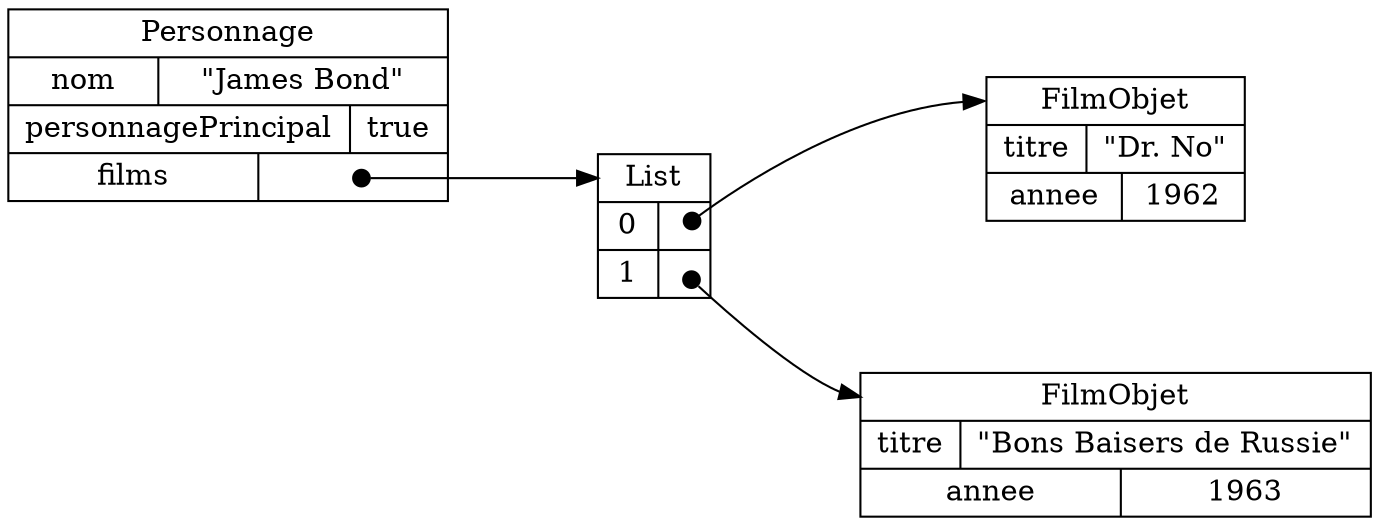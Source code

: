 digraph "Personnage" {
graph ["rankdir"="LR","compound"="true","ranksep"="1.0","nodesep"="1.0"]
"/" ["label"="<_C>Personnage|{nom|\"James Bond\"}|{personnagePrincipal|true}|{films|<films_films>}","style"="filled","fillcolor"="white","shape"="record"]
"/films" ["label"="<_C>List|{0|<0_0>}|{1|<1_1>}","style"="filled","fillcolor"="white","shape"="record"]
"/films/0" ["label"="<_C>FilmObjet|{titre|\"Dr. No\"}|{annee|1962}","style"="filled","fillcolor"="white","shape"="record"]
"/films/1" ["label"="<_C>FilmObjet|{titre|\"Bons Baisers de Russie\"}|{annee|1963}","style"="filled","fillcolor"="white","shape"="record"]
"/":"films_films":c -> "/films":"_C" ["tailclip"="false","arrowtail"="dot","dir"="both","label"=""]
"/films":"1_1":c -> "/films/1":"_C" ["tailclip"="false","arrowtail"="dot","dir"="both","label"=""]
"/films":"0_0":c -> "/films/0":"_C" ["tailclip"="false","arrowtail"="dot","dir"="both","label"=""]
}